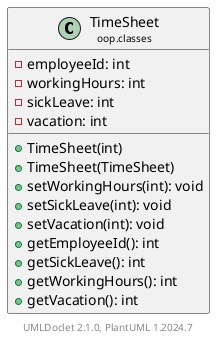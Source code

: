 @startuml
    set namespaceSeparator none
    hide empty fields
    hide empty methods

    class "<size:14>TimeSheet\n<size:10>oop.classes" as oop.classes.TimeSheet [[TimeSheet.html]] {
        -employeeId: int
        -workingHours: int
        -sickLeave: int
        -vacation: int
        +TimeSheet(int)
        +TimeSheet(TimeSheet)
        +setWorkingHours(int): void
        +setSickLeave(int): void
        +setVacation(int): void
        +getEmployeeId(): int
        +getSickLeave(): int
        +getWorkingHours(): int
        +getVacation(): int
    }

    center footer UMLDoclet 2.1.0, PlantUML %version()
@enduml
